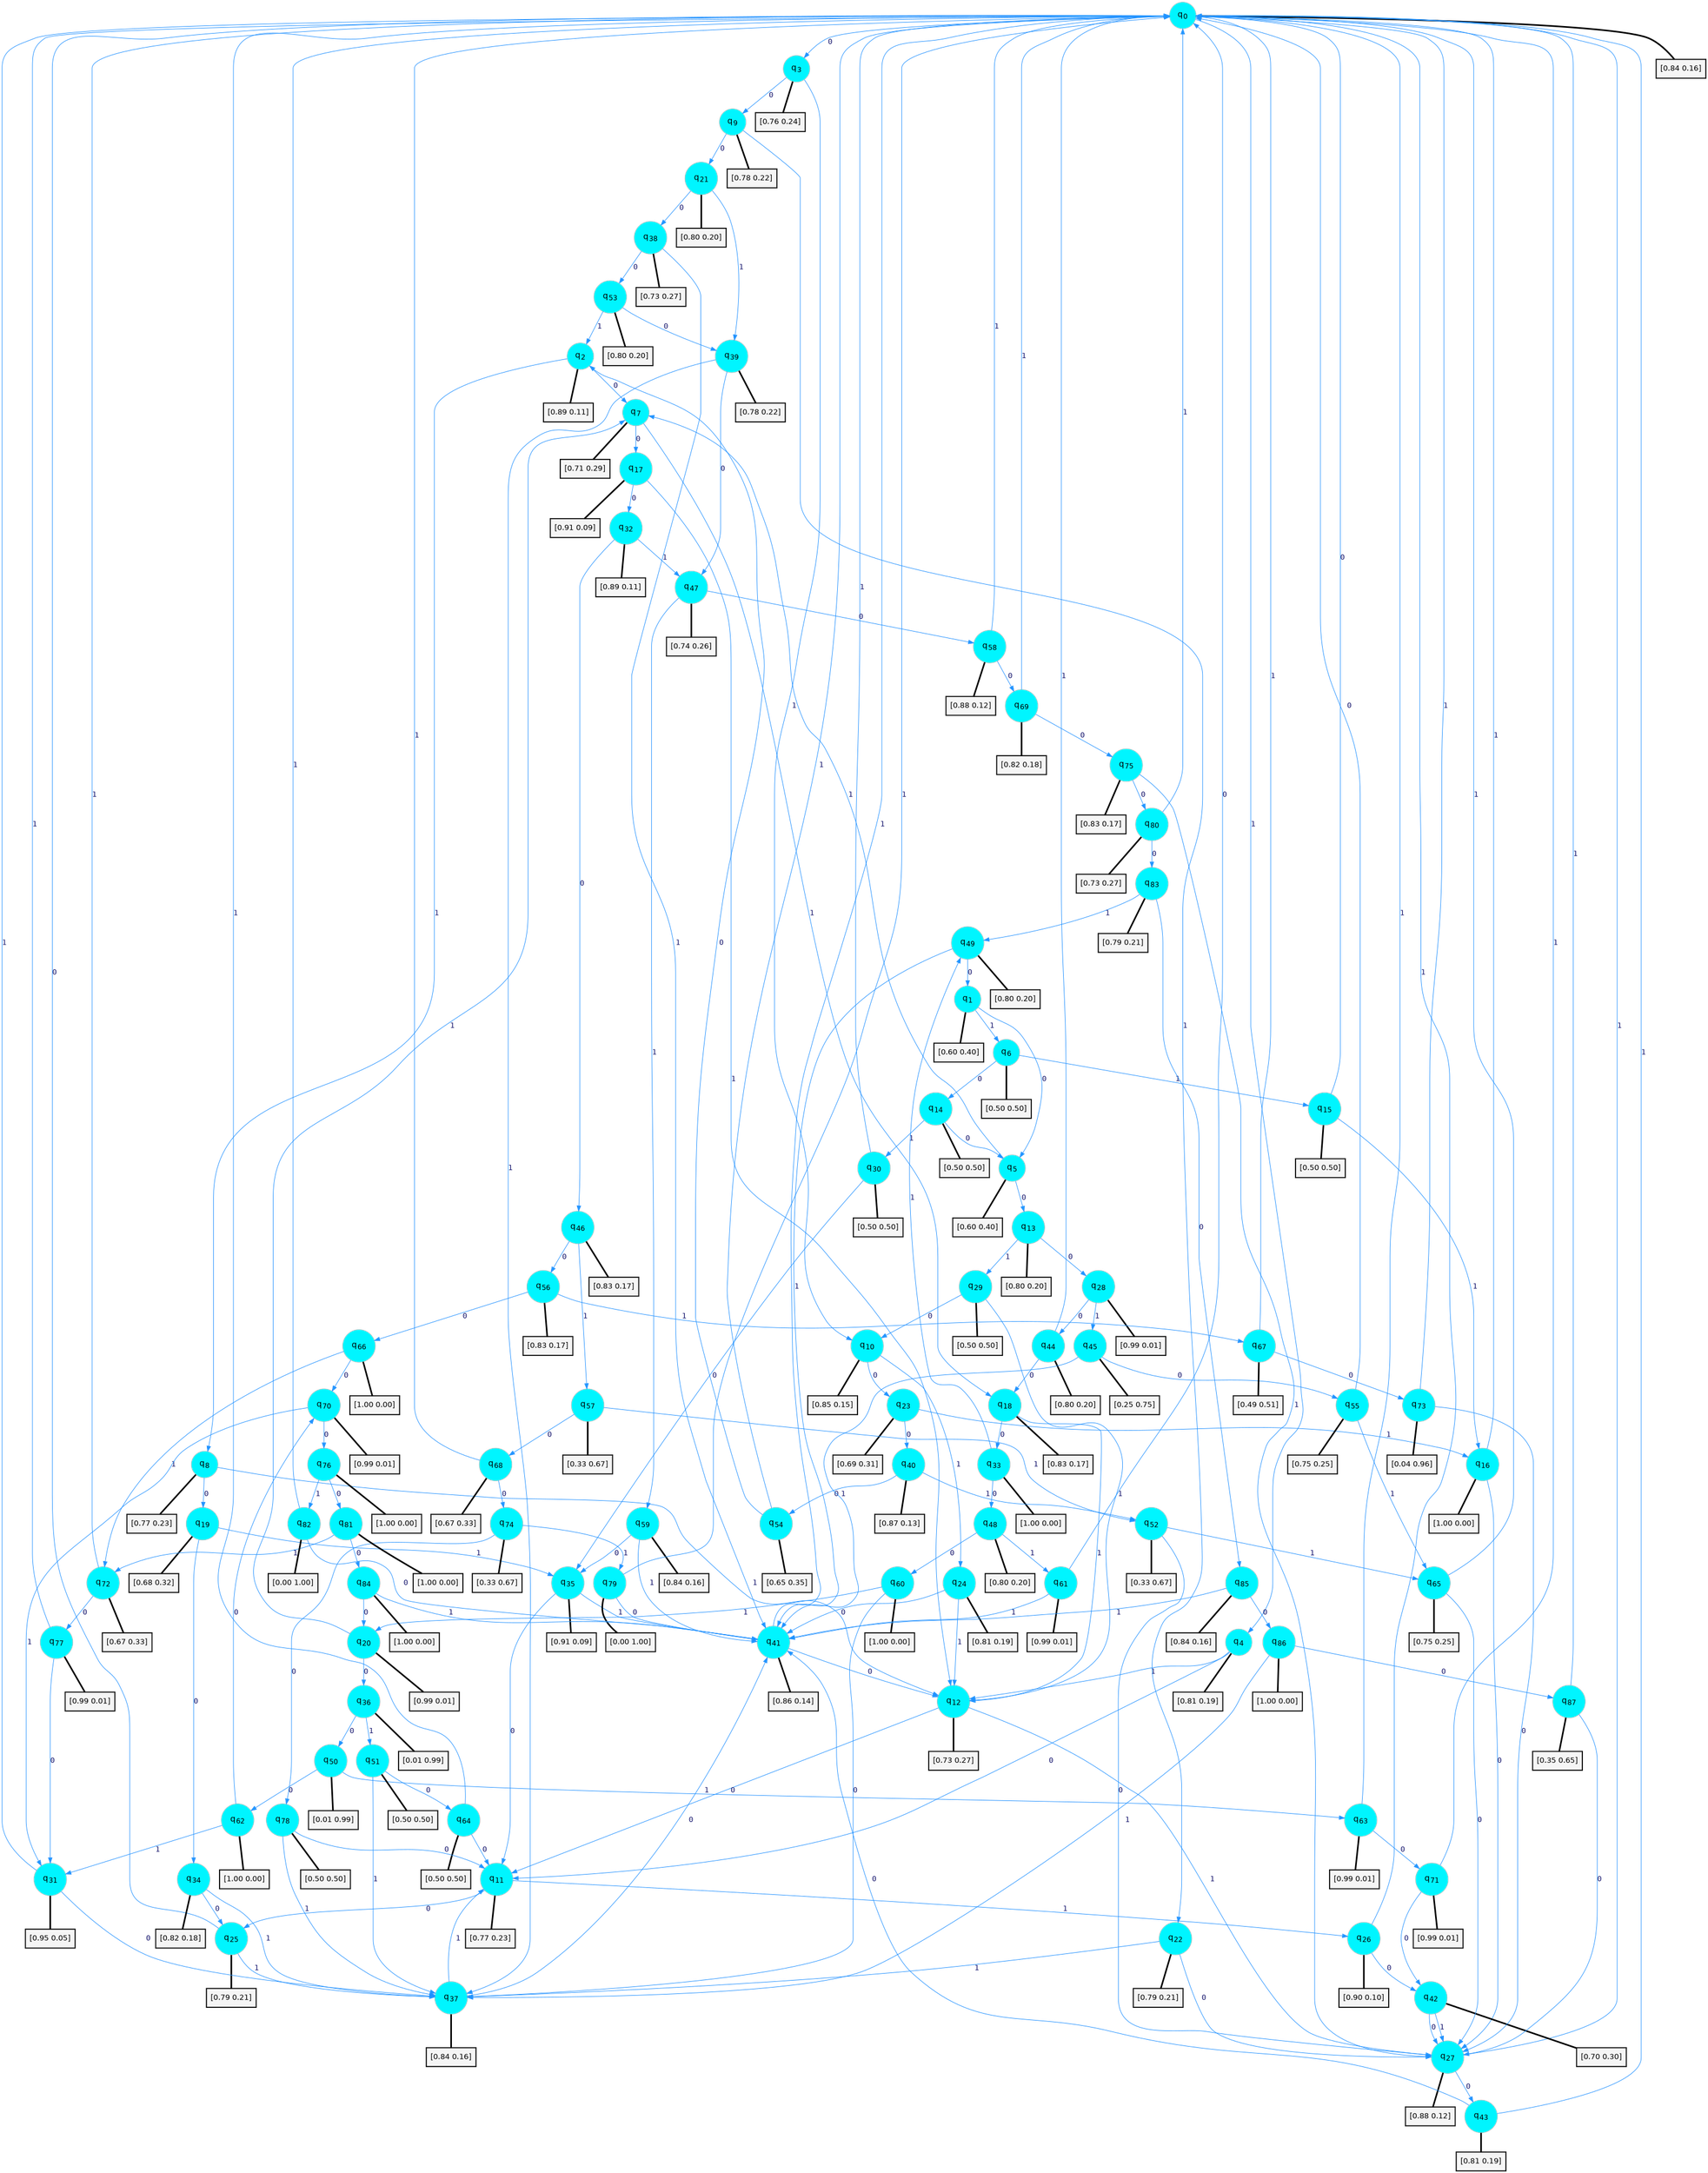 digraph G {
graph [
bgcolor=transparent, dpi=300, rankdir=TD, size="40,25"];
node [
color=gray, fillcolor=turquoise1, fontcolor=black, fontname=Helvetica, fontsize=16, fontweight=bold, shape=circle, style=filled];
edge [
arrowsize=1, color=dodgerblue1, fontcolor=midnightblue, fontname=courier, fontweight=bold, penwidth=1, style=solid, weight=20];
0[label=<q<SUB>0</SUB>>];
1[label=<q<SUB>1</SUB>>];
2[label=<q<SUB>2</SUB>>];
3[label=<q<SUB>3</SUB>>];
4[label=<q<SUB>4</SUB>>];
5[label=<q<SUB>5</SUB>>];
6[label=<q<SUB>6</SUB>>];
7[label=<q<SUB>7</SUB>>];
8[label=<q<SUB>8</SUB>>];
9[label=<q<SUB>9</SUB>>];
10[label=<q<SUB>10</SUB>>];
11[label=<q<SUB>11</SUB>>];
12[label=<q<SUB>12</SUB>>];
13[label=<q<SUB>13</SUB>>];
14[label=<q<SUB>14</SUB>>];
15[label=<q<SUB>15</SUB>>];
16[label=<q<SUB>16</SUB>>];
17[label=<q<SUB>17</SUB>>];
18[label=<q<SUB>18</SUB>>];
19[label=<q<SUB>19</SUB>>];
20[label=<q<SUB>20</SUB>>];
21[label=<q<SUB>21</SUB>>];
22[label=<q<SUB>22</SUB>>];
23[label=<q<SUB>23</SUB>>];
24[label=<q<SUB>24</SUB>>];
25[label=<q<SUB>25</SUB>>];
26[label=<q<SUB>26</SUB>>];
27[label=<q<SUB>27</SUB>>];
28[label=<q<SUB>28</SUB>>];
29[label=<q<SUB>29</SUB>>];
30[label=<q<SUB>30</SUB>>];
31[label=<q<SUB>31</SUB>>];
32[label=<q<SUB>32</SUB>>];
33[label=<q<SUB>33</SUB>>];
34[label=<q<SUB>34</SUB>>];
35[label=<q<SUB>35</SUB>>];
36[label=<q<SUB>36</SUB>>];
37[label=<q<SUB>37</SUB>>];
38[label=<q<SUB>38</SUB>>];
39[label=<q<SUB>39</SUB>>];
40[label=<q<SUB>40</SUB>>];
41[label=<q<SUB>41</SUB>>];
42[label=<q<SUB>42</SUB>>];
43[label=<q<SUB>43</SUB>>];
44[label=<q<SUB>44</SUB>>];
45[label=<q<SUB>45</SUB>>];
46[label=<q<SUB>46</SUB>>];
47[label=<q<SUB>47</SUB>>];
48[label=<q<SUB>48</SUB>>];
49[label=<q<SUB>49</SUB>>];
50[label=<q<SUB>50</SUB>>];
51[label=<q<SUB>51</SUB>>];
52[label=<q<SUB>52</SUB>>];
53[label=<q<SUB>53</SUB>>];
54[label=<q<SUB>54</SUB>>];
55[label=<q<SUB>55</SUB>>];
56[label=<q<SUB>56</SUB>>];
57[label=<q<SUB>57</SUB>>];
58[label=<q<SUB>58</SUB>>];
59[label=<q<SUB>59</SUB>>];
60[label=<q<SUB>60</SUB>>];
61[label=<q<SUB>61</SUB>>];
62[label=<q<SUB>62</SUB>>];
63[label=<q<SUB>63</SUB>>];
64[label=<q<SUB>64</SUB>>];
65[label=<q<SUB>65</SUB>>];
66[label=<q<SUB>66</SUB>>];
67[label=<q<SUB>67</SUB>>];
68[label=<q<SUB>68</SUB>>];
69[label=<q<SUB>69</SUB>>];
70[label=<q<SUB>70</SUB>>];
71[label=<q<SUB>71</SUB>>];
72[label=<q<SUB>72</SUB>>];
73[label=<q<SUB>73</SUB>>];
74[label=<q<SUB>74</SUB>>];
75[label=<q<SUB>75</SUB>>];
76[label=<q<SUB>76</SUB>>];
77[label=<q<SUB>77</SUB>>];
78[label=<q<SUB>78</SUB>>];
79[label=<q<SUB>79</SUB>>];
80[label=<q<SUB>80</SUB>>];
81[label=<q<SUB>81</SUB>>];
82[label=<q<SUB>82</SUB>>];
83[label=<q<SUB>83</SUB>>];
84[label=<q<SUB>84</SUB>>];
85[label=<q<SUB>85</SUB>>];
86[label=<q<SUB>86</SUB>>];
87[label=<q<SUB>87</SUB>>];
88[label="[0.84 0.16]", shape=box,fontcolor=black, fontname=Helvetica, fontsize=14, penwidth=2, fillcolor=whitesmoke,color=black];
89[label="[0.60 0.40]", shape=box,fontcolor=black, fontname=Helvetica, fontsize=14, penwidth=2, fillcolor=whitesmoke,color=black];
90[label="[0.89 0.11]", shape=box,fontcolor=black, fontname=Helvetica, fontsize=14, penwidth=2, fillcolor=whitesmoke,color=black];
91[label="[0.76 0.24]", shape=box,fontcolor=black, fontname=Helvetica, fontsize=14, penwidth=2, fillcolor=whitesmoke,color=black];
92[label="[0.81 0.19]", shape=box,fontcolor=black, fontname=Helvetica, fontsize=14, penwidth=2, fillcolor=whitesmoke,color=black];
93[label="[0.60 0.40]", shape=box,fontcolor=black, fontname=Helvetica, fontsize=14, penwidth=2, fillcolor=whitesmoke,color=black];
94[label="[0.50 0.50]", shape=box,fontcolor=black, fontname=Helvetica, fontsize=14, penwidth=2, fillcolor=whitesmoke,color=black];
95[label="[0.71 0.29]", shape=box,fontcolor=black, fontname=Helvetica, fontsize=14, penwidth=2, fillcolor=whitesmoke,color=black];
96[label="[0.77 0.23]", shape=box,fontcolor=black, fontname=Helvetica, fontsize=14, penwidth=2, fillcolor=whitesmoke,color=black];
97[label="[0.78 0.22]", shape=box,fontcolor=black, fontname=Helvetica, fontsize=14, penwidth=2, fillcolor=whitesmoke,color=black];
98[label="[0.85 0.15]", shape=box,fontcolor=black, fontname=Helvetica, fontsize=14, penwidth=2, fillcolor=whitesmoke,color=black];
99[label="[0.77 0.23]", shape=box,fontcolor=black, fontname=Helvetica, fontsize=14, penwidth=2, fillcolor=whitesmoke,color=black];
100[label="[0.73 0.27]", shape=box,fontcolor=black, fontname=Helvetica, fontsize=14, penwidth=2, fillcolor=whitesmoke,color=black];
101[label="[0.80 0.20]", shape=box,fontcolor=black, fontname=Helvetica, fontsize=14, penwidth=2, fillcolor=whitesmoke,color=black];
102[label="[0.50 0.50]", shape=box,fontcolor=black, fontname=Helvetica, fontsize=14, penwidth=2, fillcolor=whitesmoke,color=black];
103[label="[0.50 0.50]", shape=box,fontcolor=black, fontname=Helvetica, fontsize=14, penwidth=2, fillcolor=whitesmoke,color=black];
104[label="[1.00 0.00]", shape=box,fontcolor=black, fontname=Helvetica, fontsize=14, penwidth=2, fillcolor=whitesmoke,color=black];
105[label="[0.91 0.09]", shape=box,fontcolor=black, fontname=Helvetica, fontsize=14, penwidth=2, fillcolor=whitesmoke,color=black];
106[label="[0.83 0.17]", shape=box,fontcolor=black, fontname=Helvetica, fontsize=14, penwidth=2, fillcolor=whitesmoke,color=black];
107[label="[0.68 0.32]", shape=box,fontcolor=black, fontname=Helvetica, fontsize=14, penwidth=2, fillcolor=whitesmoke,color=black];
108[label="[0.99 0.01]", shape=box,fontcolor=black, fontname=Helvetica, fontsize=14, penwidth=2, fillcolor=whitesmoke,color=black];
109[label="[0.80 0.20]", shape=box,fontcolor=black, fontname=Helvetica, fontsize=14, penwidth=2, fillcolor=whitesmoke,color=black];
110[label="[0.79 0.21]", shape=box,fontcolor=black, fontname=Helvetica, fontsize=14, penwidth=2, fillcolor=whitesmoke,color=black];
111[label="[0.69 0.31]", shape=box,fontcolor=black, fontname=Helvetica, fontsize=14, penwidth=2, fillcolor=whitesmoke,color=black];
112[label="[0.81 0.19]", shape=box,fontcolor=black, fontname=Helvetica, fontsize=14, penwidth=2, fillcolor=whitesmoke,color=black];
113[label="[0.79 0.21]", shape=box,fontcolor=black, fontname=Helvetica, fontsize=14, penwidth=2, fillcolor=whitesmoke,color=black];
114[label="[0.90 0.10]", shape=box,fontcolor=black, fontname=Helvetica, fontsize=14, penwidth=2, fillcolor=whitesmoke,color=black];
115[label="[0.88 0.12]", shape=box,fontcolor=black, fontname=Helvetica, fontsize=14, penwidth=2, fillcolor=whitesmoke,color=black];
116[label="[0.99 0.01]", shape=box,fontcolor=black, fontname=Helvetica, fontsize=14, penwidth=2, fillcolor=whitesmoke,color=black];
117[label="[0.50 0.50]", shape=box,fontcolor=black, fontname=Helvetica, fontsize=14, penwidth=2, fillcolor=whitesmoke,color=black];
118[label="[0.50 0.50]", shape=box,fontcolor=black, fontname=Helvetica, fontsize=14, penwidth=2, fillcolor=whitesmoke,color=black];
119[label="[0.95 0.05]", shape=box,fontcolor=black, fontname=Helvetica, fontsize=14, penwidth=2, fillcolor=whitesmoke,color=black];
120[label="[0.89 0.11]", shape=box,fontcolor=black, fontname=Helvetica, fontsize=14, penwidth=2, fillcolor=whitesmoke,color=black];
121[label="[1.00 0.00]", shape=box,fontcolor=black, fontname=Helvetica, fontsize=14, penwidth=2, fillcolor=whitesmoke,color=black];
122[label="[0.82 0.18]", shape=box,fontcolor=black, fontname=Helvetica, fontsize=14, penwidth=2, fillcolor=whitesmoke,color=black];
123[label="[0.91 0.09]", shape=box,fontcolor=black, fontname=Helvetica, fontsize=14, penwidth=2, fillcolor=whitesmoke,color=black];
124[label="[0.01 0.99]", shape=box,fontcolor=black, fontname=Helvetica, fontsize=14, penwidth=2, fillcolor=whitesmoke,color=black];
125[label="[0.84 0.16]", shape=box,fontcolor=black, fontname=Helvetica, fontsize=14, penwidth=2, fillcolor=whitesmoke,color=black];
126[label="[0.73 0.27]", shape=box,fontcolor=black, fontname=Helvetica, fontsize=14, penwidth=2, fillcolor=whitesmoke,color=black];
127[label="[0.78 0.22]", shape=box,fontcolor=black, fontname=Helvetica, fontsize=14, penwidth=2, fillcolor=whitesmoke,color=black];
128[label="[0.87 0.13]", shape=box,fontcolor=black, fontname=Helvetica, fontsize=14, penwidth=2, fillcolor=whitesmoke,color=black];
129[label="[0.86 0.14]", shape=box,fontcolor=black, fontname=Helvetica, fontsize=14, penwidth=2, fillcolor=whitesmoke,color=black];
130[label="[0.70 0.30]", shape=box,fontcolor=black, fontname=Helvetica, fontsize=14, penwidth=2, fillcolor=whitesmoke,color=black];
131[label="[0.81 0.19]", shape=box,fontcolor=black, fontname=Helvetica, fontsize=14, penwidth=2, fillcolor=whitesmoke,color=black];
132[label="[0.80 0.20]", shape=box,fontcolor=black, fontname=Helvetica, fontsize=14, penwidth=2, fillcolor=whitesmoke,color=black];
133[label="[0.25 0.75]", shape=box,fontcolor=black, fontname=Helvetica, fontsize=14, penwidth=2, fillcolor=whitesmoke,color=black];
134[label="[0.83 0.17]", shape=box,fontcolor=black, fontname=Helvetica, fontsize=14, penwidth=2, fillcolor=whitesmoke,color=black];
135[label="[0.74 0.26]", shape=box,fontcolor=black, fontname=Helvetica, fontsize=14, penwidth=2, fillcolor=whitesmoke,color=black];
136[label="[0.80 0.20]", shape=box,fontcolor=black, fontname=Helvetica, fontsize=14, penwidth=2, fillcolor=whitesmoke,color=black];
137[label="[0.80 0.20]", shape=box,fontcolor=black, fontname=Helvetica, fontsize=14, penwidth=2, fillcolor=whitesmoke,color=black];
138[label="[0.01 0.99]", shape=box,fontcolor=black, fontname=Helvetica, fontsize=14, penwidth=2, fillcolor=whitesmoke,color=black];
139[label="[0.50 0.50]", shape=box,fontcolor=black, fontname=Helvetica, fontsize=14, penwidth=2, fillcolor=whitesmoke,color=black];
140[label="[0.33 0.67]", shape=box,fontcolor=black, fontname=Helvetica, fontsize=14, penwidth=2, fillcolor=whitesmoke,color=black];
141[label="[0.80 0.20]", shape=box,fontcolor=black, fontname=Helvetica, fontsize=14, penwidth=2, fillcolor=whitesmoke,color=black];
142[label="[0.65 0.35]", shape=box,fontcolor=black, fontname=Helvetica, fontsize=14, penwidth=2, fillcolor=whitesmoke,color=black];
143[label="[0.75 0.25]", shape=box,fontcolor=black, fontname=Helvetica, fontsize=14, penwidth=2, fillcolor=whitesmoke,color=black];
144[label="[0.83 0.17]", shape=box,fontcolor=black, fontname=Helvetica, fontsize=14, penwidth=2, fillcolor=whitesmoke,color=black];
145[label="[0.33 0.67]", shape=box,fontcolor=black, fontname=Helvetica, fontsize=14, penwidth=2, fillcolor=whitesmoke,color=black];
146[label="[0.88 0.12]", shape=box,fontcolor=black, fontname=Helvetica, fontsize=14, penwidth=2, fillcolor=whitesmoke,color=black];
147[label="[0.84 0.16]", shape=box,fontcolor=black, fontname=Helvetica, fontsize=14, penwidth=2, fillcolor=whitesmoke,color=black];
148[label="[1.00 0.00]", shape=box,fontcolor=black, fontname=Helvetica, fontsize=14, penwidth=2, fillcolor=whitesmoke,color=black];
149[label="[0.99 0.01]", shape=box,fontcolor=black, fontname=Helvetica, fontsize=14, penwidth=2, fillcolor=whitesmoke,color=black];
150[label="[1.00 0.00]", shape=box,fontcolor=black, fontname=Helvetica, fontsize=14, penwidth=2, fillcolor=whitesmoke,color=black];
151[label="[0.99 0.01]", shape=box,fontcolor=black, fontname=Helvetica, fontsize=14, penwidth=2, fillcolor=whitesmoke,color=black];
152[label="[0.50 0.50]", shape=box,fontcolor=black, fontname=Helvetica, fontsize=14, penwidth=2, fillcolor=whitesmoke,color=black];
153[label="[0.75 0.25]", shape=box,fontcolor=black, fontname=Helvetica, fontsize=14, penwidth=2, fillcolor=whitesmoke,color=black];
154[label="[1.00 0.00]", shape=box,fontcolor=black, fontname=Helvetica, fontsize=14, penwidth=2, fillcolor=whitesmoke,color=black];
155[label="[0.49 0.51]", shape=box,fontcolor=black, fontname=Helvetica, fontsize=14, penwidth=2, fillcolor=whitesmoke,color=black];
156[label="[0.67 0.33]", shape=box,fontcolor=black, fontname=Helvetica, fontsize=14, penwidth=2, fillcolor=whitesmoke,color=black];
157[label="[0.82 0.18]", shape=box,fontcolor=black, fontname=Helvetica, fontsize=14, penwidth=2, fillcolor=whitesmoke,color=black];
158[label="[0.99 0.01]", shape=box,fontcolor=black, fontname=Helvetica, fontsize=14, penwidth=2, fillcolor=whitesmoke,color=black];
159[label="[0.99 0.01]", shape=box,fontcolor=black, fontname=Helvetica, fontsize=14, penwidth=2, fillcolor=whitesmoke,color=black];
160[label="[0.67 0.33]", shape=box,fontcolor=black, fontname=Helvetica, fontsize=14, penwidth=2, fillcolor=whitesmoke,color=black];
161[label="[0.04 0.96]", shape=box,fontcolor=black, fontname=Helvetica, fontsize=14, penwidth=2, fillcolor=whitesmoke,color=black];
162[label="[0.33 0.67]", shape=box,fontcolor=black, fontname=Helvetica, fontsize=14, penwidth=2, fillcolor=whitesmoke,color=black];
163[label="[0.83 0.17]", shape=box,fontcolor=black, fontname=Helvetica, fontsize=14, penwidth=2, fillcolor=whitesmoke,color=black];
164[label="[1.00 0.00]", shape=box,fontcolor=black, fontname=Helvetica, fontsize=14, penwidth=2, fillcolor=whitesmoke,color=black];
165[label="[0.99 0.01]", shape=box,fontcolor=black, fontname=Helvetica, fontsize=14, penwidth=2, fillcolor=whitesmoke,color=black];
166[label="[0.50 0.50]", shape=box,fontcolor=black, fontname=Helvetica, fontsize=14, penwidth=2, fillcolor=whitesmoke,color=black];
167[label="[0.00 1.00]", shape=box,fontcolor=black, fontname=Helvetica, fontsize=14, penwidth=2, fillcolor=whitesmoke,color=black];
168[label="[0.73 0.27]", shape=box,fontcolor=black, fontname=Helvetica, fontsize=14, penwidth=2, fillcolor=whitesmoke,color=black];
169[label="[1.00 0.00]", shape=box,fontcolor=black, fontname=Helvetica, fontsize=14, penwidth=2, fillcolor=whitesmoke,color=black];
170[label="[0.00 1.00]", shape=box,fontcolor=black, fontname=Helvetica, fontsize=14, penwidth=2, fillcolor=whitesmoke,color=black];
171[label="[0.79 0.21]", shape=box,fontcolor=black, fontname=Helvetica, fontsize=14, penwidth=2, fillcolor=whitesmoke,color=black];
172[label="[1.00 0.00]", shape=box,fontcolor=black, fontname=Helvetica, fontsize=14, penwidth=2, fillcolor=whitesmoke,color=black];
173[label="[0.84 0.16]", shape=box,fontcolor=black, fontname=Helvetica, fontsize=14, penwidth=2, fillcolor=whitesmoke,color=black];
174[label="[1.00 0.00]", shape=box,fontcolor=black, fontname=Helvetica, fontsize=14, penwidth=2, fillcolor=whitesmoke,color=black];
175[label="[0.35 0.65]", shape=box,fontcolor=black, fontname=Helvetica, fontsize=14, penwidth=2, fillcolor=whitesmoke,color=black];
0->3 [label=0];
0->4 [label=1];
0->88 [arrowhead=none, penwidth=3,color=black];
1->5 [label=0];
1->6 [label=1];
1->89 [arrowhead=none, penwidth=3,color=black];
2->7 [label=0];
2->8 [label=1];
2->90 [arrowhead=none, penwidth=3,color=black];
3->9 [label=0];
3->10 [label=1];
3->91 [arrowhead=none, penwidth=3,color=black];
4->11 [label=0];
4->12 [label=1];
4->92 [arrowhead=none, penwidth=3,color=black];
5->13 [label=0];
5->7 [label=1];
5->93 [arrowhead=none, penwidth=3,color=black];
6->14 [label=0];
6->15 [label=1];
6->94 [arrowhead=none, penwidth=3,color=black];
7->17 [label=0];
7->18 [label=1];
7->95 [arrowhead=none, penwidth=3,color=black];
8->19 [label=0];
8->12 [label=1];
8->96 [arrowhead=none, penwidth=3,color=black];
9->21 [label=0];
9->22 [label=1];
9->97 [arrowhead=none, penwidth=3,color=black];
10->23 [label=0];
10->24 [label=1];
10->98 [arrowhead=none, penwidth=3,color=black];
11->25 [label=0];
11->26 [label=1];
11->99 [arrowhead=none, penwidth=3,color=black];
12->11 [label=0];
12->27 [label=1];
12->100 [arrowhead=none, penwidth=3,color=black];
13->28 [label=0];
13->29 [label=1];
13->101 [arrowhead=none, penwidth=3,color=black];
14->5 [label=0];
14->30 [label=1];
14->102 [arrowhead=none, penwidth=3,color=black];
15->0 [label=0];
15->16 [label=1];
15->103 [arrowhead=none, penwidth=3,color=black];
16->27 [label=0];
16->0 [label=1];
16->104 [arrowhead=none, penwidth=3,color=black];
17->32 [label=0];
17->12 [label=1];
17->105 [arrowhead=none, penwidth=3,color=black];
18->33 [label=0];
18->12 [label=1];
18->106 [arrowhead=none, penwidth=3,color=black];
19->34 [label=0];
19->35 [label=1];
19->107 [arrowhead=none, penwidth=3,color=black];
20->36 [label=0];
20->7 [label=1];
20->108 [arrowhead=none, penwidth=3,color=black];
21->38 [label=0];
21->39 [label=1];
21->109 [arrowhead=none, penwidth=3,color=black];
22->27 [label=0];
22->37 [label=1];
22->110 [arrowhead=none, penwidth=3,color=black];
23->40 [label=0];
23->16 [label=1];
23->111 [arrowhead=none, penwidth=3,color=black];
24->41 [label=0];
24->12 [label=1];
24->112 [arrowhead=none, penwidth=3,color=black];
25->0 [label=0];
25->37 [label=1];
25->113 [arrowhead=none, penwidth=3,color=black];
26->42 [label=0];
26->0 [label=1];
26->114 [arrowhead=none, penwidth=3,color=black];
27->43 [label=0];
27->0 [label=1];
27->115 [arrowhead=none, penwidth=3,color=black];
28->44 [label=0];
28->45 [label=1];
28->116 [arrowhead=none, penwidth=3,color=black];
29->10 [label=0];
29->12 [label=1];
29->117 [arrowhead=none, penwidth=3,color=black];
30->35 [label=0];
30->0 [label=1];
30->118 [arrowhead=none, penwidth=3,color=black];
31->37 [label=0];
31->0 [label=1];
31->119 [arrowhead=none, penwidth=3,color=black];
32->46 [label=0];
32->47 [label=1];
32->120 [arrowhead=none, penwidth=3,color=black];
33->48 [label=0];
33->49 [label=1];
33->121 [arrowhead=none, penwidth=3,color=black];
34->25 [label=0];
34->37 [label=1];
34->122 [arrowhead=none, penwidth=3,color=black];
35->11 [label=0];
35->41 [label=1];
35->123 [arrowhead=none, penwidth=3,color=black];
36->50 [label=0];
36->51 [label=1];
36->124 [arrowhead=none, penwidth=3,color=black];
37->41 [label=0];
37->11 [label=1];
37->125 [arrowhead=none, penwidth=3,color=black];
38->53 [label=0];
38->41 [label=1];
38->126 [arrowhead=none, penwidth=3,color=black];
39->47 [label=0];
39->37 [label=1];
39->127 [arrowhead=none, penwidth=3,color=black];
40->54 [label=0];
40->52 [label=1];
40->128 [arrowhead=none, penwidth=3,color=black];
41->12 [label=0];
41->0 [label=1];
41->129 [arrowhead=none, penwidth=3,color=black];
42->27 [label=0];
42->27 [label=1];
42->130 [arrowhead=none, penwidth=3,color=black];
43->41 [label=0];
43->0 [label=1];
43->131 [arrowhead=none, penwidth=3,color=black];
44->18 [label=0];
44->0 [label=1];
44->132 [arrowhead=none, penwidth=3,color=black];
45->55 [label=0];
45->41 [label=1];
45->133 [arrowhead=none, penwidth=3,color=black];
46->56 [label=0];
46->57 [label=1];
46->134 [arrowhead=none, penwidth=3,color=black];
47->58 [label=0];
47->59 [label=1];
47->135 [arrowhead=none, penwidth=3,color=black];
48->60 [label=0];
48->61 [label=1];
48->136 [arrowhead=none, penwidth=3,color=black];
49->1 [label=0];
49->41 [label=1];
49->137 [arrowhead=none, penwidth=3,color=black];
50->62 [label=0];
50->63 [label=1];
50->138 [arrowhead=none, penwidth=3,color=black];
51->64 [label=0];
51->37 [label=1];
51->139 [arrowhead=none, penwidth=3,color=black];
52->27 [label=0];
52->65 [label=1];
52->140 [arrowhead=none, penwidth=3,color=black];
53->39 [label=0];
53->2 [label=1];
53->141 [arrowhead=none, penwidth=3,color=black];
54->2 [label=0];
54->0 [label=1];
54->142 [arrowhead=none, penwidth=3,color=black];
55->0 [label=0];
55->65 [label=1];
55->143 [arrowhead=none, penwidth=3,color=black];
56->66 [label=0];
56->67 [label=1];
56->144 [arrowhead=none, penwidth=3,color=black];
57->68 [label=0];
57->52 [label=1];
57->145 [arrowhead=none, penwidth=3,color=black];
58->69 [label=0];
58->0 [label=1];
58->146 [arrowhead=none, penwidth=3,color=black];
59->35 [label=0];
59->41 [label=1];
59->147 [arrowhead=none, penwidth=3,color=black];
60->37 [label=0];
60->20 [label=1];
60->148 [arrowhead=none, penwidth=3,color=black];
61->0 [label=0];
61->41 [label=1];
61->149 [arrowhead=none, penwidth=3,color=black];
62->70 [label=0];
62->31 [label=1];
62->150 [arrowhead=none, penwidth=3,color=black];
63->71 [label=0];
63->0 [label=1];
63->151 [arrowhead=none, penwidth=3,color=black];
64->11 [label=0];
64->0 [label=1];
64->152 [arrowhead=none, penwidth=3,color=black];
65->27 [label=0];
65->0 [label=1];
65->153 [arrowhead=none, penwidth=3,color=black];
66->70 [label=0];
66->72 [label=1];
66->154 [arrowhead=none, penwidth=3,color=black];
67->73 [label=0];
67->0 [label=1];
67->155 [arrowhead=none, penwidth=3,color=black];
68->74 [label=0];
68->0 [label=1];
68->156 [arrowhead=none, penwidth=3,color=black];
69->75 [label=0];
69->0 [label=1];
69->157 [arrowhead=none, penwidth=3,color=black];
70->76 [label=0];
70->31 [label=1];
70->158 [arrowhead=none, penwidth=3,color=black];
71->42 [label=0];
71->0 [label=1];
71->159 [arrowhead=none, penwidth=3,color=black];
72->77 [label=0];
72->0 [label=1];
72->160 [arrowhead=none, penwidth=3,color=black];
73->27 [label=0];
73->0 [label=1];
73->161 [arrowhead=none, penwidth=3,color=black];
74->78 [label=0];
74->79 [label=1];
74->162 [arrowhead=none, penwidth=3,color=black];
75->80 [label=0];
75->27 [label=1];
75->163 [arrowhead=none, penwidth=3,color=black];
76->81 [label=0];
76->82 [label=1];
76->164 [arrowhead=none, penwidth=3,color=black];
77->31 [label=0];
77->0 [label=1];
77->165 [arrowhead=none, penwidth=3,color=black];
78->11 [label=0];
78->37 [label=1];
78->166 [arrowhead=none, penwidth=3,color=black];
79->41 [label=0];
79->0 [label=1];
79->167 [arrowhead=none, penwidth=3,color=black];
80->83 [label=0];
80->0 [label=1];
80->168 [arrowhead=none, penwidth=3,color=black];
81->84 [label=0];
81->72 [label=1];
81->169 [arrowhead=none, penwidth=3,color=black];
82->41 [label=0];
82->0 [label=1];
82->170 [arrowhead=none, penwidth=3,color=black];
83->85 [label=0];
83->49 [label=1];
83->171 [arrowhead=none, penwidth=3,color=black];
84->20 [label=0];
84->41 [label=1];
84->172 [arrowhead=none, penwidth=3,color=black];
85->86 [label=0];
85->41 [label=1];
85->173 [arrowhead=none, penwidth=3,color=black];
86->87 [label=0];
86->37 [label=1];
86->174 [arrowhead=none, penwidth=3,color=black];
87->27 [label=0];
87->0 [label=1];
87->175 [arrowhead=none, penwidth=3,color=black];
}
